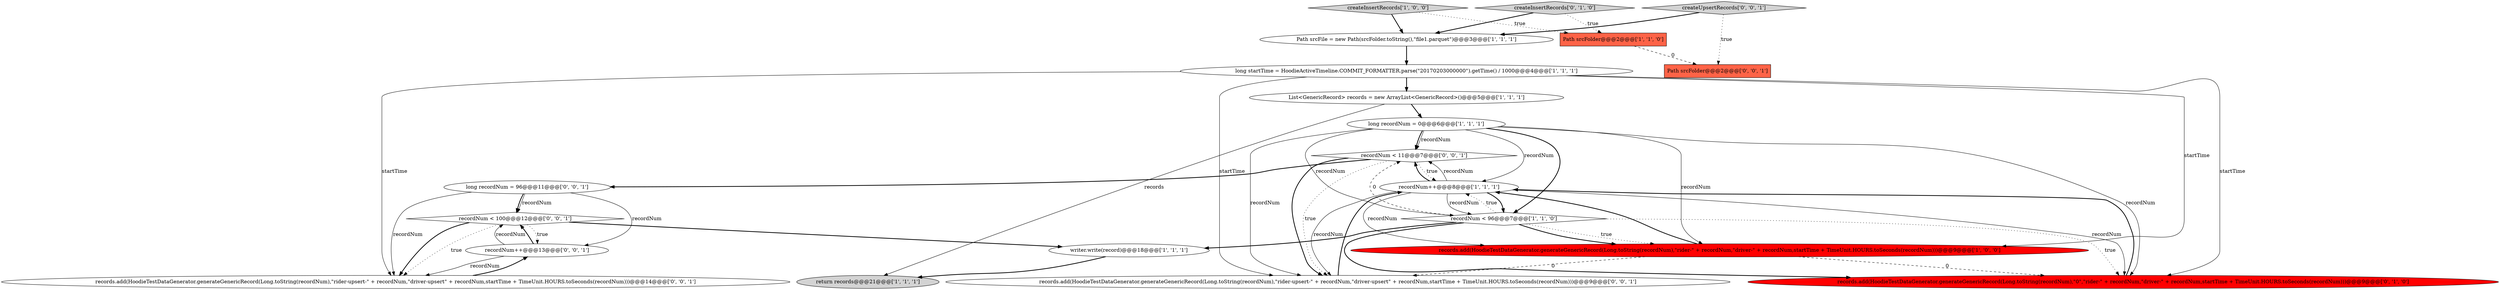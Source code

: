 digraph {
15 [style = filled, label = "recordNum < 100@@@12@@@['0', '0', '1']", fillcolor = white, shape = diamond image = "AAA0AAABBB3BBB"];
7 [style = filled, label = "long recordNum = 0@@@6@@@['1', '1', '1']", fillcolor = white, shape = ellipse image = "AAA0AAABBB1BBB"];
16 [style = filled, label = "recordNum < 11@@@7@@@['0', '0', '1']", fillcolor = white, shape = diamond image = "AAA0AAABBB3BBB"];
10 [style = filled, label = "writer.write(record)@@@18@@@['1', '1', '1']", fillcolor = white, shape = ellipse image = "AAA0AAABBB1BBB"];
6 [style = filled, label = "Path srcFolder@@@2@@@['1', '1', '0']", fillcolor = tomato, shape = box image = "AAA0AAABBB1BBB"];
1 [style = filled, label = "recordNum++@@@8@@@['1', '1', '1']", fillcolor = white, shape = ellipse image = "AAA0AAABBB1BBB"];
19 [style = filled, label = "recordNum++@@@13@@@['0', '0', '1']", fillcolor = white, shape = ellipse image = "AAA0AAABBB3BBB"];
9 [style = filled, label = "long startTime = HoodieActiveTimeline.COMMIT_FORMATTER.parse(\"20170203000000\").getTime() / 1000@@@4@@@['1', '1', '1']", fillcolor = white, shape = ellipse image = "AAA0AAABBB1BBB"];
17 [style = filled, label = "records.add(HoodieTestDataGenerator.generateGenericRecord(Long.toString(recordNum),\"rider-upsert-\" + recordNum,\"driver-upsert\" + recordNum,startTime + TimeUnit.HOURS.toSeconds(recordNum)))@@@9@@@['0', '0', '1']", fillcolor = white, shape = ellipse image = "AAA0AAABBB3BBB"];
8 [style = filled, label = "createInsertRecords['1', '0', '0']", fillcolor = lightgray, shape = diamond image = "AAA0AAABBB1BBB"];
5 [style = filled, label = "records.add(HoodieTestDataGenerator.generateGenericRecord(Long.toString(recordNum),\"rider-\" + recordNum,\"driver-\" + recordNum,startTime + TimeUnit.HOURS.toSeconds(recordNum)))@@@9@@@['1', '0', '0']", fillcolor = red, shape = ellipse image = "AAA1AAABBB1BBB"];
0 [style = filled, label = "List<GenericRecord> records = new ArrayList<GenericRecord>()@@@5@@@['1', '1', '1']", fillcolor = white, shape = ellipse image = "AAA0AAABBB1BBB"];
13 [style = filled, label = "records.add(HoodieTestDataGenerator.generateGenericRecord(Long.toString(recordNum),\"rider-upsert-\" + recordNum,\"driver-upsert\" + recordNum,startTime + TimeUnit.HOURS.toSeconds(recordNum)))@@@14@@@['0', '0', '1']", fillcolor = white, shape = ellipse image = "AAA0AAABBB3BBB"];
18 [style = filled, label = "long recordNum = 96@@@11@@@['0', '0', '1']", fillcolor = white, shape = ellipse image = "AAA0AAABBB3BBB"];
4 [style = filled, label = "recordNum < 96@@@7@@@['1', '1', '0']", fillcolor = white, shape = diamond image = "AAA0AAABBB1BBB"];
12 [style = filled, label = "records.add(HoodieTestDataGenerator.generateGenericRecord(Long.toString(recordNum),\"0\",\"rider-\" + recordNum,\"driver-\" + recordNum,startTime + TimeUnit.HOURS.toSeconds(recordNum)))@@@9@@@['0', '1', '0']", fillcolor = red, shape = ellipse image = "AAA1AAABBB2BBB"];
3 [style = filled, label = "return records@@@21@@@['1', '1', '1']", fillcolor = lightgray, shape = ellipse image = "AAA0AAABBB1BBB"];
14 [style = filled, label = "createUpsertRecords['0', '0', '1']", fillcolor = lightgray, shape = diamond image = "AAA0AAABBB3BBB"];
11 [style = filled, label = "createInsertRecords['0', '1', '0']", fillcolor = lightgray, shape = diamond image = "AAA0AAABBB2BBB"];
2 [style = filled, label = "Path srcFile = new Path(srcFolder.toString(),\"file1.parquet\")@@@3@@@['1', '1', '1']", fillcolor = white, shape = ellipse image = "AAA0AAABBB1BBB"];
20 [style = filled, label = "Path srcFolder@@@2@@@['0', '0', '1']", fillcolor = tomato, shape = box image = "AAA0AAABBB3BBB"];
4->10 [style = bold, label=""];
4->5 [style = dotted, label="true"];
1->4 [style = bold, label=""];
15->10 [style = bold, label=""];
15->13 [style = bold, label=""];
16->18 [style = bold, label=""];
1->5 [style = solid, label="recordNum"];
7->17 [style = solid, label="recordNum"];
7->4 [style = solid, label="recordNum"];
9->0 [style = bold, label=""];
17->1 [style = bold, label=""];
1->4 [style = solid, label="recordNum"];
19->15 [style = solid, label="recordNum"];
5->12 [style = dashed, label="0"];
4->1 [style = dotted, label="true"];
6->20 [style = dashed, label="0"];
4->16 [style = dashed, label="0"];
7->5 [style = solid, label="recordNum"];
7->16 [style = solid, label="recordNum"];
16->17 [style = dotted, label="true"];
1->16 [style = solid, label="recordNum"];
18->15 [style = bold, label=""];
9->13 [style = solid, label="startTime"];
10->3 [style = bold, label=""];
2->9 [style = bold, label=""];
7->4 [style = bold, label=""];
16->17 [style = bold, label=""];
7->1 [style = solid, label="recordNum"];
18->13 [style = solid, label="recordNum"];
12->1 [style = bold, label=""];
11->2 [style = bold, label=""];
9->12 [style = solid, label="startTime"];
0->7 [style = bold, label=""];
15->13 [style = dotted, label="true"];
7->12 [style = solid, label="recordNum"];
14->20 [style = dotted, label="true"];
9->17 [style = solid, label="startTime"];
5->1 [style = bold, label=""];
18->19 [style = solid, label="recordNum"];
13->19 [style = bold, label=""];
8->6 [style = dotted, label="true"];
5->17 [style = dashed, label="0"];
9->5 [style = solid, label="startTime"];
8->2 [style = bold, label=""];
16->1 [style = dotted, label="true"];
1->16 [style = bold, label=""];
11->6 [style = dotted, label="true"];
15->19 [style = dotted, label="true"];
7->16 [style = bold, label=""];
4->12 [style = bold, label=""];
0->3 [style = solid, label="records"];
1->17 [style = solid, label="recordNum"];
1->12 [style = solid, label="recordNum"];
14->2 [style = bold, label=""];
19->15 [style = bold, label=""];
4->12 [style = dotted, label="true"];
19->13 [style = solid, label="recordNum"];
4->5 [style = bold, label=""];
18->15 [style = solid, label="recordNum"];
}
